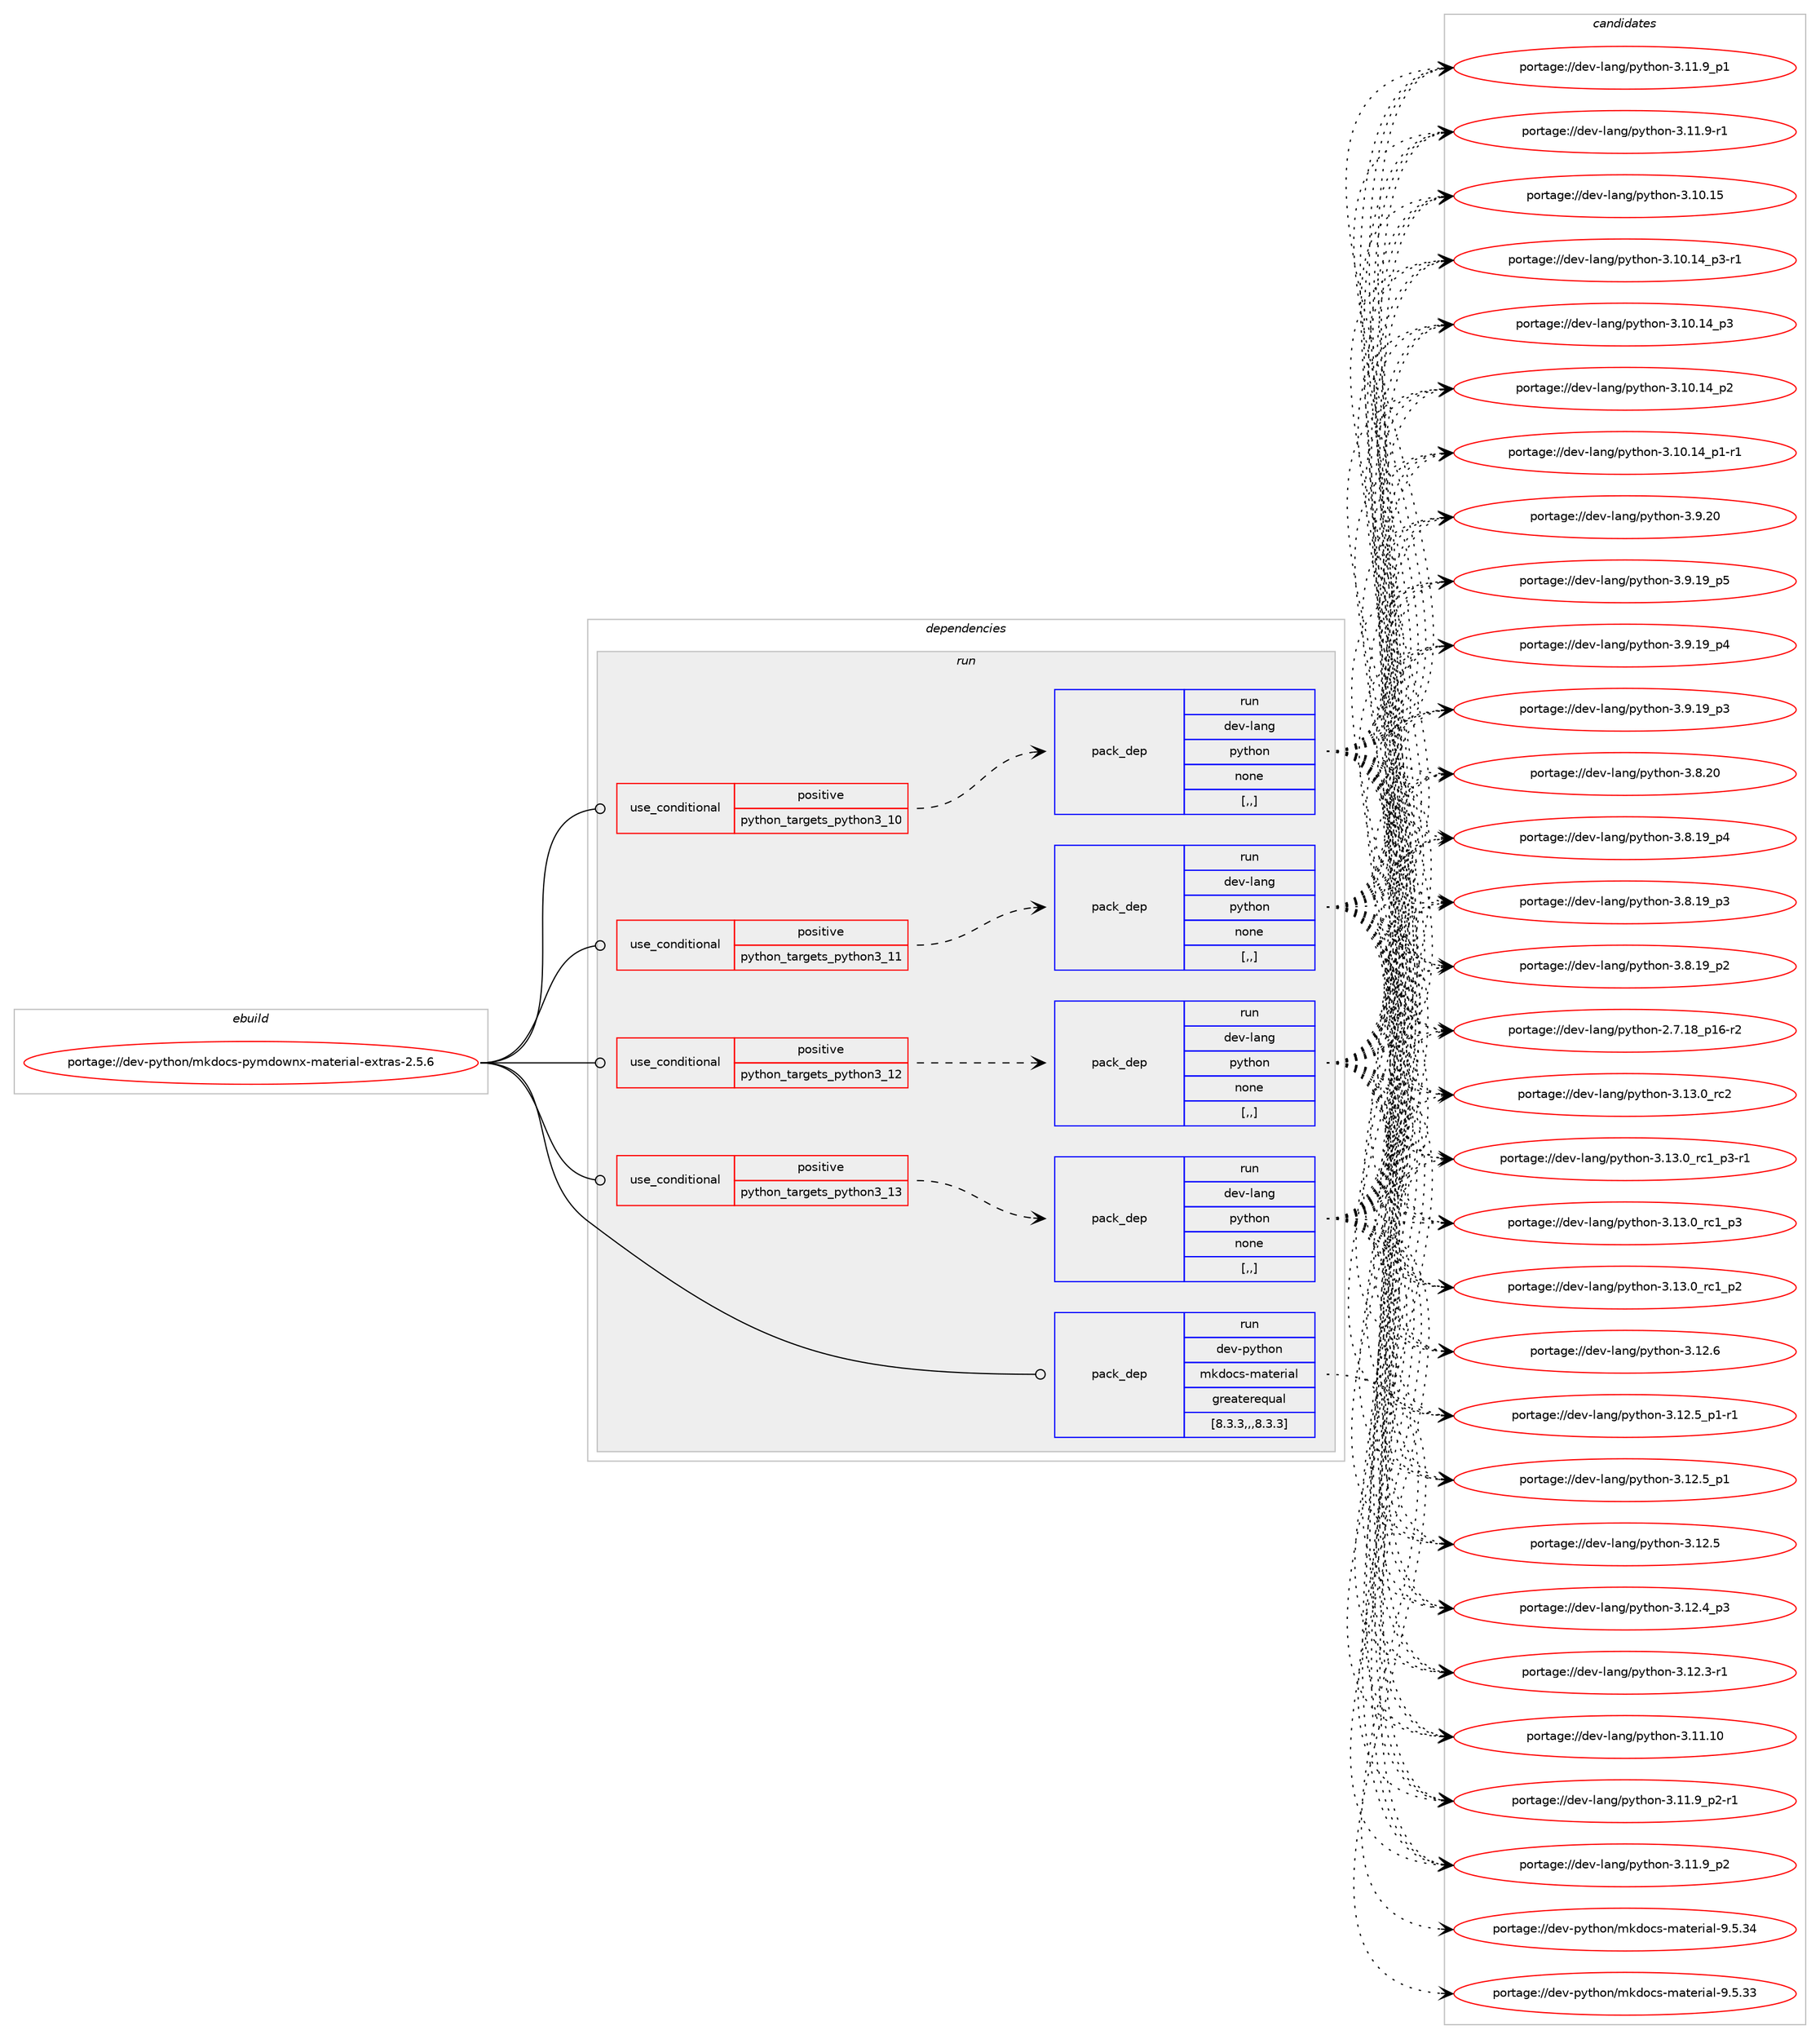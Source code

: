 digraph prolog {

# *************
# Graph options
# *************

newrank=true;
concentrate=true;
compound=true;
graph [rankdir=LR,fontname=Helvetica,fontsize=10,ranksep=1.5];#, ranksep=2.5, nodesep=0.2];
edge  [arrowhead=vee];
node  [fontname=Helvetica,fontsize=10];

# **********
# The ebuild
# **********

subgraph cluster_leftcol {
color=gray;
label=<<i>ebuild</i>>;
id [label="portage://dev-python/mkdocs-pymdownx-material-extras-2.5.6", color=red, width=4, href="../dev-python/mkdocs-pymdownx-material-extras-2.5.6.svg"];
}

# ****************
# The dependencies
# ****************

subgraph cluster_midcol {
color=gray;
label=<<i>dependencies</i>>;
subgraph cluster_compile {
fillcolor="#eeeeee";
style=filled;
label=<<i>compile</i>>;
}
subgraph cluster_compileandrun {
fillcolor="#eeeeee";
style=filled;
label=<<i>compile and run</i>>;
}
subgraph cluster_run {
fillcolor="#eeeeee";
style=filled;
label=<<i>run</i>>;
subgraph cond165300 {
dependency646068 [label=<<TABLE BORDER="0" CELLBORDER="1" CELLSPACING="0" CELLPADDING="4"><TR><TD ROWSPAN="3" CELLPADDING="10">use_conditional</TD></TR><TR><TD>positive</TD></TR><TR><TD>python_targets_python3_10</TD></TR></TABLE>>, shape=none, color=red];
subgraph pack475949 {
dependency646069 [label=<<TABLE BORDER="0" CELLBORDER="1" CELLSPACING="0" CELLPADDING="4" WIDTH="220"><TR><TD ROWSPAN="6" CELLPADDING="30">pack_dep</TD></TR><TR><TD WIDTH="110">run</TD></TR><TR><TD>dev-lang</TD></TR><TR><TD>python</TD></TR><TR><TD>none</TD></TR><TR><TD>[,,]</TD></TR></TABLE>>, shape=none, color=blue];
}
dependency646068:e -> dependency646069:w [weight=20,style="dashed",arrowhead="vee"];
}
id:e -> dependency646068:w [weight=20,style="solid",arrowhead="odot"];
subgraph cond165301 {
dependency646070 [label=<<TABLE BORDER="0" CELLBORDER="1" CELLSPACING="0" CELLPADDING="4"><TR><TD ROWSPAN="3" CELLPADDING="10">use_conditional</TD></TR><TR><TD>positive</TD></TR><TR><TD>python_targets_python3_11</TD></TR></TABLE>>, shape=none, color=red];
subgraph pack475950 {
dependency646071 [label=<<TABLE BORDER="0" CELLBORDER="1" CELLSPACING="0" CELLPADDING="4" WIDTH="220"><TR><TD ROWSPAN="6" CELLPADDING="30">pack_dep</TD></TR><TR><TD WIDTH="110">run</TD></TR><TR><TD>dev-lang</TD></TR><TR><TD>python</TD></TR><TR><TD>none</TD></TR><TR><TD>[,,]</TD></TR></TABLE>>, shape=none, color=blue];
}
dependency646070:e -> dependency646071:w [weight=20,style="dashed",arrowhead="vee"];
}
id:e -> dependency646070:w [weight=20,style="solid",arrowhead="odot"];
subgraph cond165302 {
dependency646072 [label=<<TABLE BORDER="0" CELLBORDER="1" CELLSPACING="0" CELLPADDING="4"><TR><TD ROWSPAN="3" CELLPADDING="10">use_conditional</TD></TR><TR><TD>positive</TD></TR><TR><TD>python_targets_python3_12</TD></TR></TABLE>>, shape=none, color=red];
subgraph pack475951 {
dependency646073 [label=<<TABLE BORDER="0" CELLBORDER="1" CELLSPACING="0" CELLPADDING="4" WIDTH="220"><TR><TD ROWSPAN="6" CELLPADDING="30">pack_dep</TD></TR><TR><TD WIDTH="110">run</TD></TR><TR><TD>dev-lang</TD></TR><TR><TD>python</TD></TR><TR><TD>none</TD></TR><TR><TD>[,,]</TD></TR></TABLE>>, shape=none, color=blue];
}
dependency646072:e -> dependency646073:w [weight=20,style="dashed",arrowhead="vee"];
}
id:e -> dependency646072:w [weight=20,style="solid",arrowhead="odot"];
subgraph cond165303 {
dependency646074 [label=<<TABLE BORDER="0" CELLBORDER="1" CELLSPACING="0" CELLPADDING="4"><TR><TD ROWSPAN="3" CELLPADDING="10">use_conditional</TD></TR><TR><TD>positive</TD></TR><TR><TD>python_targets_python3_13</TD></TR></TABLE>>, shape=none, color=red];
subgraph pack475952 {
dependency646075 [label=<<TABLE BORDER="0" CELLBORDER="1" CELLSPACING="0" CELLPADDING="4" WIDTH="220"><TR><TD ROWSPAN="6" CELLPADDING="30">pack_dep</TD></TR><TR><TD WIDTH="110">run</TD></TR><TR><TD>dev-lang</TD></TR><TR><TD>python</TD></TR><TR><TD>none</TD></TR><TR><TD>[,,]</TD></TR></TABLE>>, shape=none, color=blue];
}
dependency646074:e -> dependency646075:w [weight=20,style="dashed",arrowhead="vee"];
}
id:e -> dependency646074:w [weight=20,style="solid",arrowhead="odot"];
subgraph pack475953 {
dependency646076 [label=<<TABLE BORDER="0" CELLBORDER="1" CELLSPACING="0" CELLPADDING="4" WIDTH="220"><TR><TD ROWSPAN="6" CELLPADDING="30">pack_dep</TD></TR><TR><TD WIDTH="110">run</TD></TR><TR><TD>dev-python</TD></TR><TR><TD>mkdocs-material</TD></TR><TR><TD>greaterequal</TD></TR><TR><TD>[8.3.3,,,8.3.3]</TD></TR></TABLE>>, shape=none, color=blue];
}
id:e -> dependency646076:w [weight=20,style="solid",arrowhead="odot"];
}
}

# **************
# The candidates
# **************

subgraph cluster_choices {
rank=same;
color=gray;
label=<<i>candidates</i>>;

subgraph choice475949 {
color=black;
nodesep=1;
choice10010111845108971101034711212111610411111045514649514648951149950 [label="portage://dev-lang/python-3.13.0_rc2", color=red, width=4,href="../dev-lang/python-3.13.0_rc2.svg"];
choice1001011184510897110103471121211161041111104551464951464895114994995112514511449 [label="portage://dev-lang/python-3.13.0_rc1_p3-r1", color=red, width=4,href="../dev-lang/python-3.13.0_rc1_p3-r1.svg"];
choice100101118451089711010347112121116104111110455146495146489511499499511251 [label="portage://dev-lang/python-3.13.0_rc1_p3", color=red, width=4,href="../dev-lang/python-3.13.0_rc1_p3.svg"];
choice100101118451089711010347112121116104111110455146495146489511499499511250 [label="portage://dev-lang/python-3.13.0_rc1_p2", color=red, width=4,href="../dev-lang/python-3.13.0_rc1_p2.svg"];
choice10010111845108971101034711212111610411111045514649504654 [label="portage://dev-lang/python-3.12.6", color=red, width=4,href="../dev-lang/python-3.12.6.svg"];
choice1001011184510897110103471121211161041111104551464950465395112494511449 [label="portage://dev-lang/python-3.12.5_p1-r1", color=red, width=4,href="../dev-lang/python-3.12.5_p1-r1.svg"];
choice100101118451089711010347112121116104111110455146495046539511249 [label="portage://dev-lang/python-3.12.5_p1", color=red, width=4,href="../dev-lang/python-3.12.5_p1.svg"];
choice10010111845108971101034711212111610411111045514649504653 [label="portage://dev-lang/python-3.12.5", color=red, width=4,href="../dev-lang/python-3.12.5.svg"];
choice100101118451089711010347112121116104111110455146495046529511251 [label="portage://dev-lang/python-3.12.4_p3", color=red, width=4,href="../dev-lang/python-3.12.4_p3.svg"];
choice100101118451089711010347112121116104111110455146495046514511449 [label="portage://dev-lang/python-3.12.3-r1", color=red, width=4,href="../dev-lang/python-3.12.3-r1.svg"];
choice1001011184510897110103471121211161041111104551464949464948 [label="portage://dev-lang/python-3.11.10", color=red, width=4,href="../dev-lang/python-3.11.10.svg"];
choice1001011184510897110103471121211161041111104551464949465795112504511449 [label="portage://dev-lang/python-3.11.9_p2-r1", color=red, width=4,href="../dev-lang/python-3.11.9_p2-r1.svg"];
choice100101118451089711010347112121116104111110455146494946579511250 [label="portage://dev-lang/python-3.11.9_p2", color=red, width=4,href="../dev-lang/python-3.11.9_p2.svg"];
choice100101118451089711010347112121116104111110455146494946579511249 [label="portage://dev-lang/python-3.11.9_p1", color=red, width=4,href="../dev-lang/python-3.11.9_p1.svg"];
choice100101118451089711010347112121116104111110455146494946574511449 [label="portage://dev-lang/python-3.11.9-r1", color=red, width=4,href="../dev-lang/python-3.11.9-r1.svg"];
choice1001011184510897110103471121211161041111104551464948464953 [label="portage://dev-lang/python-3.10.15", color=red, width=4,href="../dev-lang/python-3.10.15.svg"];
choice100101118451089711010347112121116104111110455146494846495295112514511449 [label="portage://dev-lang/python-3.10.14_p3-r1", color=red, width=4,href="../dev-lang/python-3.10.14_p3-r1.svg"];
choice10010111845108971101034711212111610411111045514649484649529511251 [label="portage://dev-lang/python-3.10.14_p3", color=red, width=4,href="../dev-lang/python-3.10.14_p3.svg"];
choice10010111845108971101034711212111610411111045514649484649529511250 [label="portage://dev-lang/python-3.10.14_p2", color=red, width=4,href="../dev-lang/python-3.10.14_p2.svg"];
choice100101118451089711010347112121116104111110455146494846495295112494511449 [label="portage://dev-lang/python-3.10.14_p1-r1", color=red, width=4,href="../dev-lang/python-3.10.14_p1-r1.svg"];
choice10010111845108971101034711212111610411111045514657465048 [label="portage://dev-lang/python-3.9.20", color=red, width=4,href="../dev-lang/python-3.9.20.svg"];
choice100101118451089711010347112121116104111110455146574649579511253 [label="portage://dev-lang/python-3.9.19_p5", color=red, width=4,href="../dev-lang/python-3.9.19_p5.svg"];
choice100101118451089711010347112121116104111110455146574649579511252 [label="portage://dev-lang/python-3.9.19_p4", color=red, width=4,href="../dev-lang/python-3.9.19_p4.svg"];
choice100101118451089711010347112121116104111110455146574649579511251 [label="portage://dev-lang/python-3.9.19_p3", color=red, width=4,href="../dev-lang/python-3.9.19_p3.svg"];
choice10010111845108971101034711212111610411111045514656465048 [label="portage://dev-lang/python-3.8.20", color=red, width=4,href="../dev-lang/python-3.8.20.svg"];
choice100101118451089711010347112121116104111110455146564649579511252 [label="portage://dev-lang/python-3.8.19_p4", color=red, width=4,href="../dev-lang/python-3.8.19_p4.svg"];
choice100101118451089711010347112121116104111110455146564649579511251 [label="portage://dev-lang/python-3.8.19_p3", color=red, width=4,href="../dev-lang/python-3.8.19_p3.svg"];
choice100101118451089711010347112121116104111110455146564649579511250 [label="portage://dev-lang/python-3.8.19_p2", color=red, width=4,href="../dev-lang/python-3.8.19_p2.svg"];
choice100101118451089711010347112121116104111110455046554649569511249544511450 [label="portage://dev-lang/python-2.7.18_p16-r2", color=red, width=4,href="../dev-lang/python-2.7.18_p16-r2.svg"];
dependency646069:e -> choice10010111845108971101034711212111610411111045514649514648951149950:w [style=dotted,weight="100"];
dependency646069:e -> choice1001011184510897110103471121211161041111104551464951464895114994995112514511449:w [style=dotted,weight="100"];
dependency646069:e -> choice100101118451089711010347112121116104111110455146495146489511499499511251:w [style=dotted,weight="100"];
dependency646069:e -> choice100101118451089711010347112121116104111110455146495146489511499499511250:w [style=dotted,weight="100"];
dependency646069:e -> choice10010111845108971101034711212111610411111045514649504654:w [style=dotted,weight="100"];
dependency646069:e -> choice1001011184510897110103471121211161041111104551464950465395112494511449:w [style=dotted,weight="100"];
dependency646069:e -> choice100101118451089711010347112121116104111110455146495046539511249:w [style=dotted,weight="100"];
dependency646069:e -> choice10010111845108971101034711212111610411111045514649504653:w [style=dotted,weight="100"];
dependency646069:e -> choice100101118451089711010347112121116104111110455146495046529511251:w [style=dotted,weight="100"];
dependency646069:e -> choice100101118451089711010347112121116104111110455146495046514511449:w [style=dotted,weight="100"];
dependency646069:e -> choice1001011184510897110103471121211161041111104551464949464948:w [style=dotted,weight="100"];
dependency646069:e -> choice1001011184510897110103471121211161041111104551464949465795112504511449:w [style=dotted,weight="100"];
dependency646069:e -> choice100101118451089711010347112121116104111110455146494946579511250:w [style=dotted,weight="100"];
dependency646069:e -> choice100101118451089711010347112121116104111110455146494946579511249:w [style=dotted,weight="100"];
dependency646069:e -> choice100101118451089711010347112121116104111110455146494946574511449:w [style=dotted,weight="100"];
dependency646069:e -> choice1001011184510897110103471121211161041111104551464948464953:w [style=dotted,weight="100"];
dependency646069:e -> choice100101118451089711010347112121116104111110455146494846495295112514511449:w [style=dotted,weight="100"];
dependency646069:e -> choice10010111845108971101034711212111610411111045514649484649529511251:w [style=dotted,weight="100"];
dependency646069:e -> choice10010111845108971101034711212111610411111045514649484649529511250:w [style=dotted,weight="100"];
dependency646069:e -> choice100101118451089711010347112121116104111110455146494846495295112494511449:w [style=dotted,weight="100"];
dependency646069:e -> choice10010111845108971101034711212111610411111045514657465048:w [style=dotted,weight="100"];
dependency646069:e -> choice100101118451089711010347112121116104111110455146574649579511253:w [style=dotted,weight="100"];
dependency646069:e -> choice100101118451089711010347112121116104111110455146574649579511252:w [style=dotted,weight="100"];
dependency646069:e -> choice100101118451089711010347112121116104111110455146574649579511251:w [style=dotted,weight="100"];
dependency646069:e -> choice10010111845108971101034711212111610411111045514656465048:w [style=dotted,weight="100"];
dependency646069:e -> choice100101118451089711010347112121116104111110455146564649579511252:w [style=dotted,weight="100"];
dependency646069:e -> choice100101118451089711010347112121116104111110455146564649579511251:w [style=dotted,weight="100"];
dependency646069:e -> choice100101118451089711010347112121116104111110455146564649579511250:w [style=dotted,weight="100"];
dependency646069:e -> choice100101118451089711010347112121116104111110455046554649569511249544511450:w [style=dotted,weight="100"];
}
subgraph choice475950 {
color=black;
nodesep=1;
choice10010111845108971101034711212111610411111045514649514648951149950 [label="portage://dev-lang/python-3.13.0_rc2", color=red, width=4,href="../dev-lang/python-3.13.0_rc2.svg"];
choice1001011184510897110103471121211161041111104551464951464895114994995112514511449 [label="portage://dev-lang/python-3.13.0_rc1_p3-r1", color=red, width=4,href="../dev-lang/python-3.13.0_rc1_p3-r1.svg"];
choice100101118451089711010347112121116104111110455146495146489511499499511251 [label="portage://dev-lang/python-3.13.0_rc1_p3", color=red, width=4,href="../dev-lang/python-3.13.0_rc1_p3.svg"];
choice100101118451089711010347112121116104111110455146495146489511499499511250 [label="portage://dev-lang/python-3.13.0_rc1_p2", color=red, width=4,href="../dev-lang/python-3.13.0_rc1_p2.svg"];
choice10010111845108971101034711212111610411111045514649504654 [label="portage://dev-lang/python-3.12.6", color=red, width=4,href="../dev-lang/python-3.12.6.svg"];
choice1001011184510897110103471121211161041111104551464950465395112494511449 [label="portage://dev-lang/python-3.12.5_p1-r1", color=red, width=4,href="../dev-lang/python-3.12.5_p1-r1.svg"];
choice100101118451089711010347112121116104111110455146495046539511249 [label="portage://dev-lang/python-3.12.5_p1", color=red, width=4,href="../dev-lang/python-3.12.5_p1.svg"];
choice10010111845108971101034711212111610411111045514649504653 [label="portage://dev-lang/python-3.12.5", color=red, width=4,href="../dev-lang/python-3.12.5.svg"];
choice100101118451089711010347112121116104111110455146495046529511251 [label="portage://dev-lang/python-3.12.4_p3", color=red, width=4,href="../dev-lang/python-3.12.4_p3.svg"];
choice100101118451089711010347112121116104111110455146495046514511449 [label="portage://dev-lang/python-3.12.3-r1", color=red, width=4,href="../dev-lang/python-3.12.3-r1.svg"];
choice1001011184510897110103471121211161041111104551464949464948 [label="portage://dev-lang/python-3.11.10", color=red, width=4,href="../dev-lang/python-3.11.10.svg"];
choice1001011184510897110103471121211161041111104551464949465795112504511449 [label="portage://dev-lang/python-3.11.9_p2-r1", color=red, width=4,href="../dev-lang/python-3.11.9_p2-r1.svg"];
choice100101118451089711010347112121116104111110455146494946579511250 [label="portage://dev-lang/python-3.11.9_p2", color=red, width=4,href="../dev-lang/python-3.11.9_p2.svg"];
choice100101118451089711010347112121116104111110455146494946579511249 [label="portage://dev-lang/python-3.11.9_p1", color=red, width=4,href="../dev-lang/python-3.11.9_p1.svg"];
choice100101118451089711010347112121116104111110455146494946574511449 [label="portage://dev-lang/python-3.11.9-r1", color=red, width=4,href="../dev-lang/python-3.11.9-r1.svg"];
choice1001011184510897110103471121211161041111104551464948464953 [label="portage://dev-lang/python-3.10.15", color=red, width=4,href="../dev-lang/python-3.10.15.svg"];
choice100101118451089711010347112121116104111110455146494846495295112514511449 [label="portage://dev-lang/python-3.10.14_p3-r1", color=red, width=4,href="../dev-lang/python-3.10.14_p3-r1.svg"];
choice10010111845108971101034711212111610411111045514649484649529511251 [label="portage://dev-lang/python-3.10.14_p3", color=red, width=4,href="../dev-lang/python-3.10.14_p3.svg"];
choice10010111845108971101034711212111610411111045514649484649529511250 [label="portage://dev-lang/python-3.10.14_p2", color=red, width=4,href="../dev-lang/python-3.10.14_p2.svg"];
choice100101118451089711010347112121116104111110455146494846495295112494511449 [label="portage://dev-lang/python-3.10.14_p1-r1", color=red, width=4,href="../dev-lang/python-3.10.14_p1-r1.svg"];
choice10010111845108971101034711212111610411111045514657465048 [label="portage://dev-lang/python-3.9.20", color=red, width=4,href="../dev-lang/python-3.9.20.svg"];
choice100101118451089711010347112121116104111110455146574649579511253 [label="portage://dev-lang/python-3.9.19_p5", color=red, width=4,href="../dev-lang/python-3.9.19_p5.svg"];
choice100101118451089711010347112121116104111110455146574649579511252 [label="portage://dev-lang/python-3.9.19_p4", color=red, width=4,href="../dev-lang/python-3.9.19_p4.svg"];
choice100101118451089711010347112121116104111110455146574649579511251 [label="portage://dev-lang/python-3.9.19_p3", color=red, width=4,href="../dev-lang/python-3.9.19_p3.svg"];
choice10010111845108971101034711212111610411111045514656465048 [label="portage://dev-lang/python-3.8.20", color=red, width=4,href="../dev-lang/python-3.8.20.svg"];
choice100101118451089711010347112121116104111110455146564649579511252 [label="portage://dev-lang/python-3.8.19_p4", color=red, width=4,href="../dev-lang/python-3.8.19_p4.svg"];
choice100101118451089711010347112121116104111110455146564649579511251 [label="portage://dev-lang/python-3.8.19_p3", color=red, width=4,href="../dev-lang/python-3.8.19_p3.svg"];
choice100101118451089711010347112121116104111110455146564649579511250 [label="portage://dev-lang/python-3.8.19_p2", color=red, width=4,href="../dev-lang/python-3.8.19_p2.svg"];
choice100101118451089711010347112121116104111110455046554649569511249544511450 [label="portage://dev-lang/python-2.7.18_p16-r2", color=red, width=4,href="../dev-lang/python-2.7.18_p16-r2.svg"];
dependency646071:e -> choice10010111845108971101034711212111610411111045514649514648951149950:w [style=dotted,weight="100"];
dependency646071:e -> choice1001011184510897110103471121211161041111104551464951464895114994995112514511449:w [style=dotted,weight="100"];
dependency646071:e -> choice100101118451089711010347112121116104111110455146495146489511499499511251:w [style=dotted,weight="100"];
dependency646071:e -> choice100101118451089711010347112121116104111110455146495146489511499499511250:w [style=dotted,weight="100"];
dependency646071:e -> choice10010111845108971101034711212111610411111045514649504654:w [style=dotted,weight="100"];
dependency646071:e -> choice1001011184510897110103471121211161041111104551464950465395112494511449:w [style=dotted,weight="100"];
dependency646071:e -> choice100101118451089711010347112121116104111110455146495046539511249:w [style=dotted,weight="100"];
dependency646071:e -> choice10010111845108971101034711212111610411111045514649504653:w [style=dotted,weight="100"];
dependency646071:e -> choice100101118451089711010347112121116104111110455146495046529511251:w [style=dotted,weight="100"];
dependency646071:e -> choice100101118451089711010347112121116104111110455146495046514511449:w [style=dotted,weight="100"];
dependency646071:e -> choice1001011184510897110103471121211161041111104551464949464948:w [style=dotted,weight="100"];
dependency646071:e -> choice1001011184510897110103471121211161041111104551464949465795112504511449:w [style=dotted,weight="100"];
dependency646071:e -> choice100101118451089711010347112121116104111110455146494946579511250:w [style=dotted,weight="100"];
dependency646071:e -> choice100101118451089711010347112121116104111110455146494946579511249:w [style=dotted,weight="100"];
dependency646071:e -> choice100101118451089711010347112121116104111110455146494946574511449:w [style=dotted,weight="100"];
dependency646071:e -> choice1001011184510897110103471121211161041111104551464948464953:w [style=dotted,weight="100"];
dependency646071:e -> choice100101118451089711010347112121116104111110455146494846495295112514511449:w [style=dotted,weight="100"];
dependency646071:e -> choice10010111845108971101034711212111610411111045514649484649529511251:w [style=dotted,weight="100"];
dependency646071:e -> choice10010111845108971101034711212111610411111045514649484649529511250:w [style=dotted,weight="100"];
dependency646071:e -> choice100101118451089711010347112121116104111110455146494846495295112494511449:w [style=dotted,weight="100"];
dependency646071:e -> choice10010111845108971101034711212111610411111045514657465048:w [style=dotted,weight="100"];
dependency646071:e -> choice100101118451089711010347112121116104111110455146574649579511253:w [style=dotted,weight="100"];
dependency646071:e -> choice100101118451089711010347112121116104111110455146574649579511252:w [style=dotted,weight="100"];
dependency646071:e -> choice100101118451089711010347112121116104111110455146574649579511251:w [style=dotted,weight="100"];
dependency646071:e -> choice10010111845108971101034711212111610411111045514656465048:w [style=dotted,weight="100"];
dependency646071:e -> choice100101118451089711010347112121116104111110455146564649579511252:w [style=dotted,weight="100"];
dependency646071:e -> choice100101118451089711010347112121116104111110455146564649579511251:w [style=dotted,weight="100"];
dependency646071:e -> choice100101118451089711010347112121116104111110455146564649579511250:w [style=dotted,weight="100"];
dependency646071:e -> choice100101118451089711010347112121116104111110455046554649569511249544511450:w [style=dotted,weight="100"];
}
subgraph choice475951 {
color=black;
nodesep=1;
choice10010111845108971101034711212111610411111045514649514648951149950 [label="portage://dev-lang/python-3.13.0_rc2", color=red, width=4,href="../dev-lang/python-3.13.0_rc2.svg"];
choice1001011184510897110103471121211161041111104551464951464895114994995112514511449 [label="portage://dev-lang/python-3.13.0_rc1_p3-r1", color=red, width=4,href="../dev-lang/python-3.13.0_rc1_p3-r1.svg"];
choice100101118451089711010347112121116104111110455146495146489511499499511251 [label="portage://dev-lang/python-3.13.0_rc1_p3", color=red, width=4,href="../dev-lang/python-3.13.0_rc1_p3.svg"];
choice100101118451089711010347112121116104111110455146495146489511499499511250 [label="portage://dev-lang/python-3.13.0_rc1_p2", color=red, width=4,href="../dev-lang/python-3.13.0_rc1_p2.svg"];
choice10010111845108971101034711212111610411111045514649504654 [label="portage://dev-lang/python-3.12.6", color=red, width=4,href="../dev-lang/python-3.12.6.svg"];
choice1001011184510897110103471121211161041111104551464950465395112494511449 [label="portage://dev-lang/python-3.12.5_p1-r1", color=red, width=4,href="../dev-lang/python-3.12.5_p1-r1.svg"];
choice100101118451089711010347112121116104111110455146495046539511249 [label="portage://dev-lang/python-3.12.5_p1", color=red, width=4,href="../dev-lang/python-3.12.5_p1.svg"];
choice10010111845108971101034711212111610411111045514649504653 [label="portage://dev-lang/python-3.12.5", color=red, width=4,href="../dev-lang/python-3.12.5.svg"];
choice100101118451089711010347112121116104111110455146495046529511251 [label="portage://dev-lang/python-3.12.4_p3", color=red, width=4,href="../dev-lang/python-3.12.4_p3.svg"];
choice100101118451089711010347112121116104111110455146495046514511449 [label="portage://dev-lang/python-3.12.3-r1", color=red, width=4,href="../dev-lang/python-3.12.3-r1.svg"];
choice1001011184510897110103471121211161041111104551464949464948 [label="portage://dev-lang/python-3.11.10", color=red, width=4,href="../dev-lang/python-3.11.10.svg"];
choice1001011184510897110103471121211161041111104551464949465795112504511449 [label="portage://dev-lang/python-3.11.9_p2-r1", color=red, width=4,href="../dev-lang/python-3.11.9_p2-r1.svg"];
choice100101118451089711010347112121116104111110455146494946579511250 [label="portage://dev-lang/python-3.11.9_p2", color=red, width=4,href="../dev-lang/python-3.11.9_p2.svg"];
choice100101118451089711010347112121116104111110455146494946579511249 [label="portage://dev-lang/python-3.11.9_p1", color=red, width=4,href="../dev-lang/python-3.11.9_p1.svg"];
choice100101118451089711010347112121116104111110455146494946574511449 [label="portage://dev-lang/python-3.11.9-r1", color=red, width=4,href="../dev-lang/python-3.11.9-r1.svg"];
choice1001011184510897110103471121211161041111104551464948464953 [label="portage://dev-lang/python-3.10.15", color=red, width=4,href="../dev-lang/python-3.10.15.svg"];
choice100101118451089711010347112121116104111110455146494846495295112514511449 [label="portage://dev-lang/python-3.10.14_p3-r1", color=red, width=4,href="../dev-lang/python-3.10.14_p3-r1.svg"];
choice10010111845108971101034711212111610411111045514649484649529511251 [label="portage://dev-lang/python-3.10.14_p3", color=red, width=4,href="../dev-lang/python-3.10.14_p3.svg"];
choice10010111845108971101034711212111610411111045514649484649529511250 [label="portage://dev-lang/python-3.10.14_p2", color=red, width=4,href="../dev-lang/python-3.10.14_p2.svg"];
choice100101118451089711010347112121116104111110455146494846495295112494511449 [label="portage://dev-lang/python-3.10.14_p1-r1", color=red, width=4,href="../dev-lang/python-3.10.14_p1-r1.svg"];
choice10010111845108971101034711212111610411111045514657465048 [label="portage://dev-lang/python-3.9.20", color=red, width=4,href="../dev-lang/python-3.9.20.svg"];
choice100101118451089711010347112121116104111110455146574649579511253 [label="portage://dev-lang/python-3.9.19_p5", color=red, width=4,href="../dev-lang/python-3.9.19_p5.svg"];
choice100101118451089711010347112121116104111110455146574649579511252 [label="portage://dev-lang/python-3.9.19_p4", color=red, width=4,href="../dev-lang/python-3.9.19_p4.svg"];
choice100101118451089711010347112121116104111110455146574649579511251 [label="portage://dev-lang/python-3.9.19_p3", color=red, width=4,href="../dev-lang/python-3.9.19_p3.svg"];
choice10010111845108971101034711212111610411111045514656465048 [label="portage://dev-lang/python-3.8.20", color=red, width=4,href="../dev-lang/python-3.8.20.svg"];
choice100101118451089711010347112121116104111110455146564649579511252 [label="portage://dev-lang/python-3.8.19_p4", color=red, width=4,href="../dev-lang/python-3.8.19_p4.svg"];
choice100101118451089711010347112121116104111110455146564649579511251 [label="portage://dev-lang/python-3.8.19_p3", color=red, width=4,href="../dev-lang/python-3.8.19_p3.svg"];
choice100101118451089711010347112121116104111110455146564649579511250 [label="portage://dev-lang/python-3.8.19_p2", color=red, width=4,href="../dev-lang/python-3.8.19_p2.svg"];
choice100101118451089711010347112121116104111110455046554649569511249544511450 [label="portage://dev-lang/python-2.7.18_p16-r2", color=red, width=4,href="../dev-lang/python-2.7.18_p16-r2.svg"];
dependency646073:e -> choice10010111845108971101034711212111610411111045514649514648951149950:w [style=dotted,weight="100"];
dependency646073:e -> choice1001011184510897110103471121211161041111104551464951464895114994995112514511449:w [style=dotted,weight="100"];
dependency646073:e -> choice100101118451089711010347112121116104111110455146495146489511499499511251:w [style=dotted,weight="100"];
dependency646073:e -> choice100101118451089711010347112121116104111110455146495146489511499499511250:w [style=dotted,weight="100"];
dependency646073:e -> choice10010111845108971101034711212111610411111045514649504654:w [style=dotted,weight="100"];
dependency646073:e -> choice1001011184510897110103471121211161041111104551464950465395112494511449:w [style=dotted,weight="100"];
dependency646073:e -> choice100101118451089711010347112121116104111110455146495046539511249:w [style=dotted,weight="100"];
dependency646073:e -> choice10010111845108971101034711212111610411111045514649504653:w [style=dotted,weight="100"];
dependency646073:e -> choice100101118451089711010347112121116104111110455146495046529511251:w [style=dotted,weight="100"];
dependency646073:e -> choice100101118451089711010347112121116104111110455146495046514511449:w [style=dotted,weight="100"];
dependency646073:e -> choice1001011184510897110103471121211161041111104551464949464948:w [style=dotted,weight="100"];
dependency646073:e -> choice1001011184510897110103471121211161041111104551464949465795112504511449:w [style=dotted,weight="100"];
dependency646073:e -> choice100101118451089711010347112121116104111110455146494946579511250:w [style=dotted,weight="100"];
dependency646073:e -> choice100101118451089711010347112121116104111110455146494946579511249:w [style=dotted,weight="100"];
dependency646073:e -> choice100101118451089711010347112121116104111110455146494946574511449:w [style=dotted,weight="100"];
dependency646073:e -> choice1001011184510897110103471121211161041111104551464948464953:w [style=dotted,weight="100"];
dependency646073:e -> choice100101118451089711010347112121116104111110455146494846495295112514511449:w [style=dotted,weight="100"];
dependency646073:e -> choice10010111845108971101034711212111610411111045514649484649529511251:w [style=dotted,weight="100"];
dependency646073:e -> choice10010111845108971101034711212111610411111045514649484649529511250:w [style=dotted,weight="100"];
dependency646073:e -> choice100101118451089711010347112121116104111110455146494846495295112494511449:w [style=dotted,weight="100"];
dependency646073:e -> choice10010111845108971101034711212111610411111045514657465048:w [style=dotted,weight="100"];
dependency646073:e -> choice100101118451089711010347112121116104111110455146574649579511253:w [style=dotted,weight="100"];
dependency646073:e -> choice100101118451089711010347112121116104111110455146574649579511252:w [style=dotted,weight="100"];
dependency646073:e -> choice100101118451089711010347112121116104111110455146574649579511251:w [style=dotted,weight="100"];
dependency646073:e -> choice10010111845108971101034711212111610411111045514656465048:w [style=dotted,weight="100"];
dependency646073:e -> choice100101118451089711010347112121116104111110455146564649579511252:w [style=dotted,weight="100"];
dependency646073:e -> choice100101118451089711010347112121116104111110455146564649579511251:w [style=dotted,weight="100"];
dependency646073:e -> choice100101118451089711010347112121116104111110455146564649579511250:w [style=dotted,weight="100"];
dependency646073:e -> choice100101118451089711010347112121116104111110455046554649569511249544511450:w [style=dotted,weight="100"];
}
subgraph choice475952 {
color=black;
nodesep=1;
choice10010111845108971101034711212111610411111045514649514648951149950 [label="portage://dev-lang/python-3.13.0_rc2", color=red, width=4,href="../dev-lang/python-3.13.0_rc2.svg"];
choice1001011184510897110103471121211161041111104551464951464895114994995112514511449 [label="portage://dev-lang/python-3.13.0_rc1_p3-r1", color=red, width=4,href="../dev-lang/python-3.13.0_rc1_p3-r1.svg"];
choice100101118451089711010347112121116104111110455146495146489511499499511251 [label="portage://dev-lang/python-3.13.0_rc1_p3", color=red, width=4,href="../dev-lang/python-3.13.0_rc1_p3.svg"];
choice100101118451089711010347112121116104111110455146495146489511499499511250 [label="portage://dev-lang/python-3.13.0_rc1_p2", color=red, width=4,href="../dev-lang/python-3.13.0_rc1_p2.svg"];
choice10010111845108971101034711212111610411111045514649504654 [label="portage://dev-lang/python-3.12.6", color=red, width=4,href="../dev-lang/python-3.12.6.svg"];
choice1001011184510897110103471121211161041111104551464950465395112494511449 [label="portage://dev-lang/python-3.12.5_p1-r1", color=red, width=4,href="../dev-lang/python-3.12.5_p1-r1.svg"];
choice100101118451089711010347112121116104111110455146495046539511249 [label="portage://dev-lang/python-3.12.5_p1", color=red, width=4,href="../dev-lang/python-3.12.5_p1.svg"];
choice10010111845108971101034711212111610411111045514649504653 [label="portage://dev-lang/python-3.12.5", color=red, width=4,href="../dev-lang/python-3.12.5.svg"];
choice100101118451089711010347112121116104111110455146495046529511251 [label="portage://dev-lang/python-3.12.4_p3", color=red, width=4,href="../dev-lang/python-3.12.4_p3.svg"];
choice100101118451089711010347112121116104111110455146495046514511449 [label="portage://dev-lang/python-3.12.3-r1", color=red, width=4,href="../dev-lang/python-3.12.3-r1.svg"];
choice1001011184510897110103471121211161041111104551464949464948 [label="portage://dev-lang/python-3.11.10", color=red, width=4,href="../dev-lang/python-3.11.10.svg"];
choice1001011184510897110103471121211161041111104551464949465795112504511449 [label="portage://dev-lang/python-3.11.9_p2-r1", color=red, width=4,href="../dev-lang/python-3.11.9_p2-r1.svg"];
choice100101118451089711010347112121116104111110455146494946579511250 [label="portage://dev-lang/python-3.11.9_p2", color=red, width=4,href="../dev-lang/python-3.11.9_p2.svg"];
choice100101118451089711010347112121116104111110455146494946579511249 [label="portage://dev-lang/python-3.11.9_p1", color=red, width=4,href="../dev-lang/python-3.11.9_p1.svg"];
choice100101118451089711010347112121116104111110455146494946574511449 [label="portage://dev-lang/python-3.11.9-r1", color=red, width=4,href="../dev-lang/python-3.11.9-r1.svg"];
choice1001011184510897110103471121211161041111104551464948464953 [label="portage://dev-lang/python-3.10.15", color=red, width=4,href="../dev-lang/python-3.10.15.svg"];
choice100101118451089711010347112121116104111110455146494846495295112514511449 [label="portage://dev-lang/python-3.10.14_p3-r1", color=red, width=4,href="../dev-lang/python-3.10.14_p3-r1.svg"];
choice10010111845108971101034711212111610411111045514649484649529511251 [label="portage://dev-lang/python-3.10.14_p3", color=red, width=4,href="../dev-lang/python-3.10.14_p3.svg"];
choice10010111845108971101034711212111610411111045514649484649529511250 [label="portage://dev-lang/python-3.10.14_p2", color=red, width=4,href="../dev-lang/python-3.10.14_p2.svg"];
choice100101118451089711010347112121116104111110455146494846495295112494511449 [label="portage://dev-lang/python-3.10.14_p1-r1", color=red, width=4,href="../dev-lang/python-3.10.14_p1-r1.svg"];
choice10010111845108971101034711212111610411111045514657465048 [label="portage://dev-lang/python-3.9.20", color=red, width=4,href="../dev-lang/python-3.9.20.svg"];
choice100101118451089711010347112121116104111110455146574649579511253 [label="portage://dev-lang/python-3.9.19_p5", color=red, width=4,href="../dev-lang/python-3.9.19_p5.svg"];
choice100101118451089711010347112121116104111110455146574649579511252 [label="portage://dev-lang/python-3.9.19_p4", color=red, width=4,href="../dev-lang/python-3.9.19_p4.svg"];
choice100101118451089711010347112121116104111110455146574649579511251 [label="portage://dev-lang/python-3.9.19_p3", color=red, width=4,href="../dev-lang/python-3.9.19_p3.svg"];
choice10010111845108971101034711212111610411111045514656465048 [label="portage://dev-lang/python-3.8.20", color=red, width=4,href="../dev-lang/python-3.8.20.svg"];
choice100101118451089711010347112121116104111110455146564649579511252 [label="portage://dev-lang/python-3.8.19_p4", color=red, width=4,href="../dev-lang/python-3.8.19_p4.svg"];
choice100101118451089711010347112121116104111110455146564649579511251 [label="portage://dev-lang/python-3.8.19_p3", color=red, width=4,href="../dev-lang/python-3.8.19_p3.svg"];
choice100101118451089711010347112121116104111110455146564649579511250 [label="portage://dev-lang/python-3.8.19_p2", color=red, width=4,href="../dev-lang/python-3.8.19_p2.svg"];
choice100101118451089711010347112121116104111110455046554649569511249544511450 [label="portage://dev-lang/python-2.7.18_p16-r2", color=red, width=4,href="../dev-lang/python-2.7.18_p16-r2.svg"];
dependency646075:e -> choice10010111845108971101034711212111610411111045514649514648951149950:w [style=dotted,weight="100"];
dependency646075:e -> choice1001011184510897110103471121211161041111104551464951464895114994995112514511449:w [style=dotted,weight="100"];
dependency646075:e -> choice100101118451089711010347112121116104111110455146495146489511499499511251:w [style=dotted,weight="100"];
dependency646075:e -> choice100101118451089711010347112121116104111110455146495146489511499499511250:w [style=dotted,weight="100"];
dependency646075:e -> choice10010111845108971101034711212111610411111045514649504654:w [style=dotted,weight="100"];
dependency646075:e -> choice1001011184510897110103471121211161041111104551464950465395112494511449:w [style=dotted,weight="100"];
dependency646075:e -> choice100101118451089711010347112121116104111110455146495046539511249:w [style=dotted,weight="100"];
dependency646075:e -> choice10010111845108971101034711212111610411111045514649504653:w [style=dotted,weight="100"];
dependency646075:e -> choice100101118451089711010347112121116104111110455146495046529511251:w [style=dotted,weight="100"];
dependency646075:e -> choice100101118451089711010347112121116104111110455146495046514511449:w [style=dotted,weight="100"];
dependency646075:e -> choice1001011184510897110103471121211161041111104551464949464948:w [style=dotted,weight="100"];
dependency646075:e -> choice1001011184510897110103471121211161041111104551464949465795112504511449:w [style=dotted,weight="100"];
dependency646075:e -> choice100101118451089711010347112121116104111110455146494946579511250:w [style=dotted,weight="100"];
dependency646075:e -> choice100101118451089711010347112121116104111110455146494946579511249:w [style=dotted,weight="100"];
dependency646075:e -> choice100101118451089711010347112121116104111110455146494946574511449:w [style=dotted,weight="100"];
dependency646075:e -> choice1001011184510897110103471121211161041111104551464948464953:w [style=dotted,weight="100"];
dependency646075:e -> choice100101118451089711010347112121116104111110455146494846495295112514511449:w [style=dotted,weight="100"];
dependency646075:e -> choice10010111845108971101034711212111610411111045514649484649529511251:w [style=dotted,weight="100"];
dependency646075:e -> choice10010111845108971101034711212111610411111045514649484649529511250:w [style=dotted,weight="100"];
dependency646075:e -> choice100101118451089711010347112121116104111110455146494846495295112494511449:w [style=dotted,weight="100"];
dependency646075:e -> choice10010111845108971101034711212111610411111045514657465048:w [style=dotted,weight="100"];
dependency646075:e -> choice100101118451089711010347112121116104111110455146574649579511253:w [style=dotted,weight="100"];
dependency646075:e -> choice100101118451089711010347112121116104111110455146574649579511252:w [style=dotted,weight="100"];
dependency646075:e -> choice100101118451089711010347112121116104111110455146574649579511251:w [style=dotted,weight="100"];
dependency646075:e -> choice10010111845108971101034711212111610411111045514656465048:w [style=dotted,weight="100"];
dependency646075:e -> choice100101118451089711010347112121116104111110455146564649579511252:w [style=dotted,weight="100"];
dependency646075:e -> choice100101118451089711010347112121116104111110455146564649579511251:w [style=dotted,weight="100"];
dependency646075:e -> choice100101118451089711010347112121116104111110455146564649579511250:w [style=dotted,weight="100"];
dependency646075:e -> choice100101118451089711010347112121116104111110455046554649569511249544511450:w [style=dotted,weight="100"];
}
subgraph choice475953 {
color=black;
nodesep=1;
choice10010111845112121116104111110471091071001119911545109971161011141059710845574653465152 [label="portage://dev-python/mkdocs-material-9.5.34", color=red, width=4,href="../dev-python/mkdocs-material-9.5.34.svg"];
choice10010111845112121116104111110471091071001119911545109971161011141059710845574653465151 [label="portage://dev-python/mkdocs-material-9.5.33", color=red, width=4,href="../dev-python/mkdocs-material-9.5.33.svg"];
dependency646076:e -> choice10010111845112121116104111110471091071001119911545109971161011141059710845574653465152:w [style=dotted,weight="100"];
dependency646076:e -> choice10010111845112121116104111110471091071001119911545109971161011141059710845574653465151:w [style=dotted,weight="100"];
}
}

}

